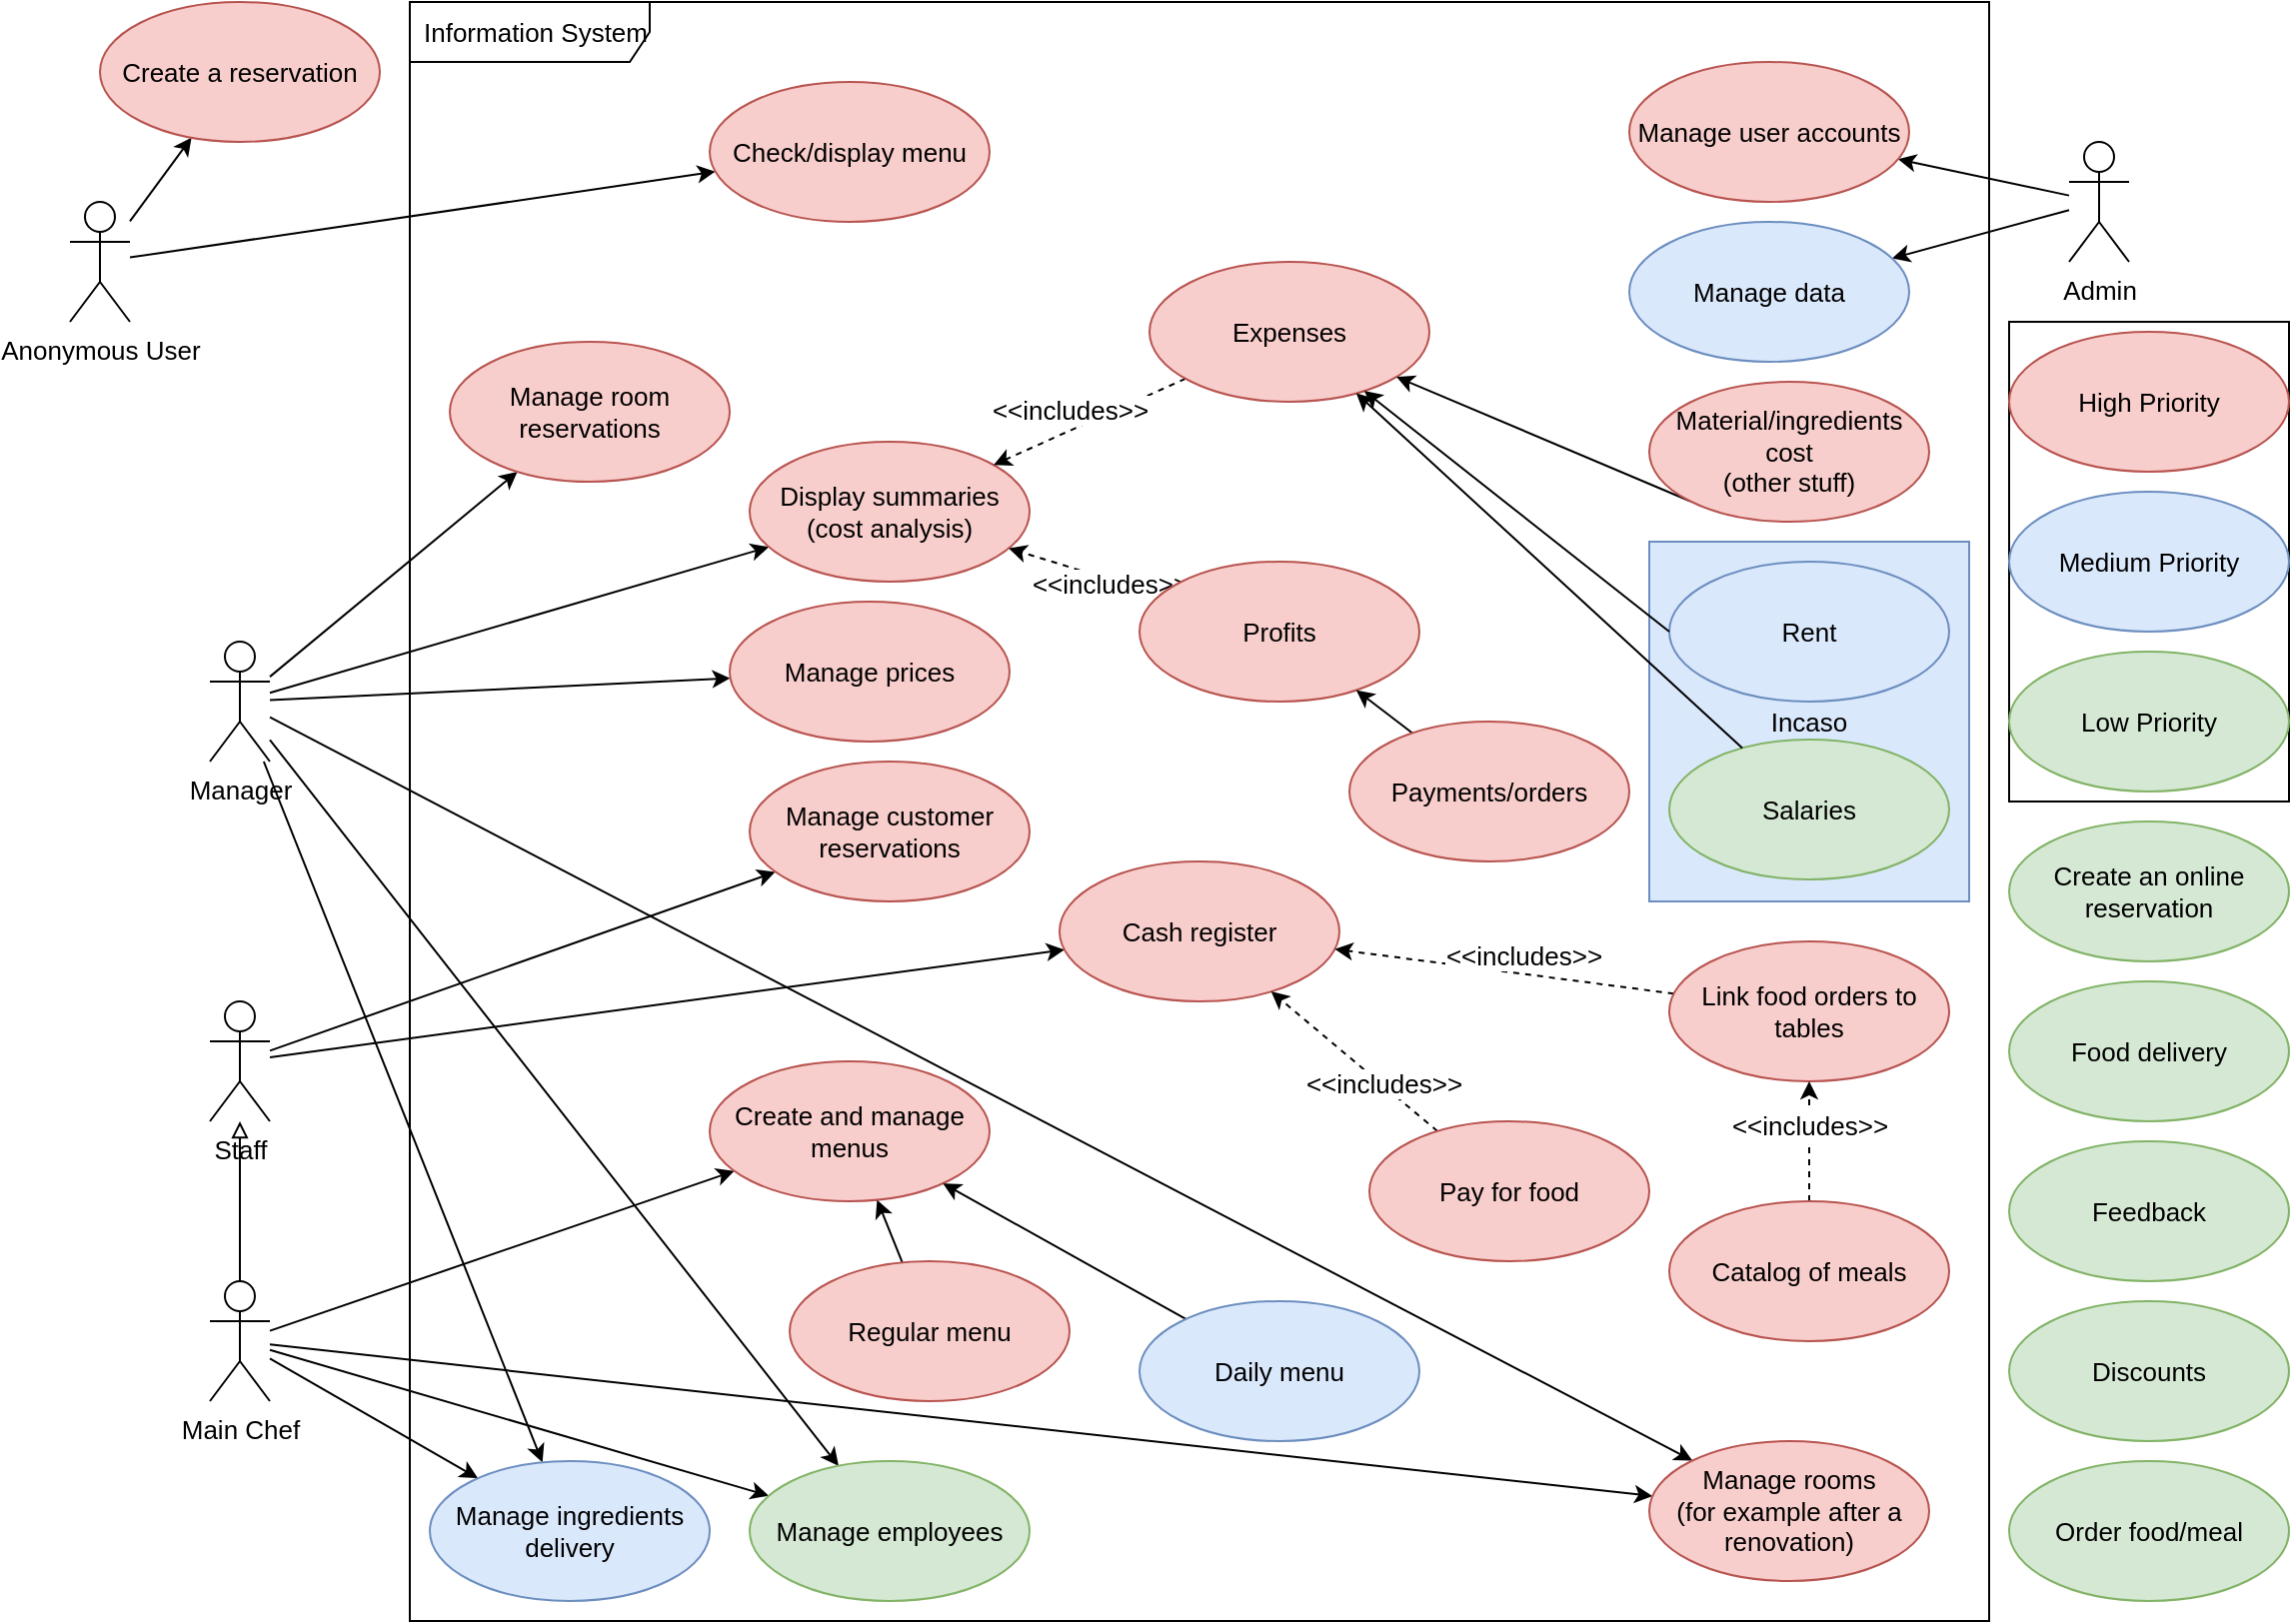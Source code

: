 <mxfile>
    <diagram id="s8cOV68yzhyGgBTm5p4c" name="use-case">
        <mxGraphModel dx="1216" dy="791" grid="1" gridSize="10" guides="1" tooltips="1" connect="1" arrows="1" fold="1" page="1" pageScale="1" pageWidth="1169" pageHeight="827" math="0" shadow="0">
            <root>
                <mxCell id="0"/>
                <mxCell id="1" parent="0"/>
                <mxCell id="74" value="" style="group" vertex="1" connectable="0" parent="1">
                    <mxGeometry x="840" y="280" width="160" height="180" as="geometry"/>
                </mxCell>
                <mxCell id="q8JWkNSQePeUrDVbs6Nh-89" value="Incaso" style="rounded=0;whiteSpace=wrap;html=1;fillColor=#dae8fc;strokeColor=#6c8ebf;fontSize=13;" parent="74" vertex="1">
                    <mxGeometry width="160" height="180" as="geometry"/>
                </mxCell>
                <mxCell id="q8JWkNSQePeUrDVbs6Nh-69" value="Salaries" style="ellipse;whiteSpace=wrap;html=1;fillColor=#d5e8d4;strokeColor=#82b366;fontSize=13;" parent="74" vertex="1">
                    <mxGeometry x="10" y="99" width="140" height="70" as="geometry"/>
                </mxCell>
                <mxCell id="q8JWkNSQePeUrDVbs6Nh-70" value="Rent" style="ellipse;whiteSpace=wrap;html=1;fillColor=#dae8fc;strokeColor=#6c8ebf;fontSize=13;" parent="74" vertex="1">
                    <mxGeometry x="10" y="10" width="140" height="70" as="geometry"/>
                </mxCell>
                <mxCell id="71" value="Information System" style="shape=umlFrame;whiteSpace=wrap;html=1;width=120;height=30;boundedLbl=1;verticalAlign=middle;align=left;spacingLeft=5;fontSize=13;" parent="1" vertex="1">
                    <mxGeometry x="220" y="10" width="790" height="810" as="geometry"/>
                </mxCell>
                <mxCell id="3G_t_L3Koi_8T7e4gA65-70" value="" style="rounded=0;whiteSpace=wrap;html=1;fontSize=13;" parent="1" vertex="1">
                    <mxGeometry x="1020" y="170" width="140" height="240" as="geometry"/>
                </mxCell>
                <mxCell id="15" style="edgeStyle=none;html=1;endArrow=classic;endFill=1;fontSize=13;" parent="1" source="2" target="13" edge="1">
                    <mxGeometry relative="1" as="geometry"/>
                </mxCell>
                <mxCell id="16" style="edgeStyle=none;html=1;endArrow=classic;endFill=1;fontSize=13;" parent="1" source="2" target="14" edge="1">
                    <mxGeometry relative="1" as="geometry"/>
                </mxCell>
                <mxCell id="2" value="Anonymous User" style="shape=umlActor;verticalLabelPosition=bottom;verticalAlign=top;html=1;fontSize=13;" parent="1" vertex="1">
                    <mxGeometry x="50" y="110" width="30" height="60" as="geometry"/>
                </mxCell>
                <mxCell id="25" style="edgeStyle=none;html=1;endArrow=classic;endFill=1;fontSize=13;" parent="1" source="5" target="24" edge="1">
                    <mxGeometry relative="1" as="geometry"/>
                </mxCell>
                <mxCell id="67" style="edgeStyle=none;html=1;fontSize=13;" parent="1" source="5" target="66" edge="1">
                    <mxGeometry relative="1" as="geometry"/>
                </mxCell>
                <mxCell id="68" style="edgeStyle=none;html=1;fontSize=13;" parent="1" source="5" target="49" edge="1">
                    <mxGeometry relative="1" as="geometry"/>
                </mxCell>
                <mxCell id="69" style="edgeStyle=none;html=1;fontSize=13;" parent="1" source="5" target="55" edge="1">
                    <mxGeometry relative="1" as="geometry"/>
                </mxCell>
                <mxCell id="q8JWkNSQePeUrDVbs6Nh-87" style="edgeStyle=none;html=1;fontSize=13;" parent="1" source="5" target="19" edge="1">
                    <mxGeometry relative="1" as="geometry"/>
                </mxCell>
                <mxCell id="73" style="edgeStyle=none;html=1;" edge="1" parent="1" source="5" target="47">
                    <mxGeometry relative="1" as="geometry"/>
                </mxCell>
                <mxCell id="5" value="Manager" style="shape=umlActor;verticalLabelPosition=bottom;verticalAlign=top;html=1;fontSize=13;" parent="1" vertex="1">
                    <mxGeometry x="120" y="330" width="30" height="60" as="geometry"/>
                </mxCell>
                <mxCell id="38" style="edgeStyle=none;html=1;endArrow=classic;endFill=1;fontSize=13;" parent="1" source="6" target="36" edge="1">
                    <mxGeometry relative="1" as="geometry"/>
                </mxCell>
                <mxCell id="39" style="edgeStyle=none;html=1;endArrow=classic;endFill=1;fontSize=13;" parent="1" source="6" target="37" edge="1">
                    <mxGeometry relative="1" as="geometry"/>
                </mxCell>
                <mxCell id="6" value="Admin" style="shape=umlActor;verticalLabelPosition=bottom;verticalAlign=top;html=1;fontSize=13;" parent="1" vertex="1">
                    <mxGeometry x="1050" y="80" width="30" height="60" as="geometry"/>
                </mxCell>
                <mxCell id="41" style="edgeStyle=none;html=1;endArrow=classic;endFill=1;fontSize=13;" parent="1" source="7" target="42" edge="1">
                    <mxGeometry relative="1" as="geometry">
                        <mxPoint x="220" y="539.727" as="targetPoint"/>
                    </mxGeometry>
                </mxCell>
                <mxCell id="44" style="edgeStyle=none;html=1;endArrow=classic;endFill=1;fontSize=13;" parent="1" source="7" target="43" edge="1">
                    <mxGeometry relative="1" as="geometry"/>
                </mxCell>
                <mxCell id="7" value="Staff" style="shape=umlActor;verticalLabelPosition=bottom;verticalAlign=top;html=1;fontSize=13;" parent="1" vertex="1">
                    <mxGeometry x="120" y="510" width="30" height="60" as="geometry"/>
                </mxCell>
                <mxCell id="10" style="edgeStyle=none;html=1;exitX=0.5;exitY=0;exitDx=0;exitDy=0;exitPerimeter=0;endArrow=block;endFill=0;fontSize=13;" parent="1" source="8" target="7" edge="1">
                    <mxGeometry relative="1" as="geometry">
                        <mxPoint x="135.098" y="630" as="targetPoint"/>
                    </mxGeometry>
                </mxCell>
                <mxCell id="46" style="edgeStyle=none;html=1;endArrow=classic;endFill=1;fontSize=13;" parent="1" source="8" target="45" edge="1">
                    <mxGeometry relative="1" as="geometry">
                        <mxPoint x="140" y="670" as="sourcePoint"/>
                    </mxGeometry>
                </mxCell>
                <mxCell id="48" style="edgeStyle=none;html=1;endArrow=classic;endFill=1;fontSize=13;" parent="1" source="8" target="47" edge="1">
                    <mxGeometry relative="1" as="geometry"/>
                </mxCell>
                <mxCell id="50" style="edgeStyle=none;html=1;endArrow=classic;endFill=1;fontSize=13;" parent="1" source="8" target="49" edge="1">
                    <mxGeometry relative="1" as="geometry"/>
                </mxCell>
                <mxCell id="65" style="edgeStyle=none;html=1;fontSize=13;" parent="1" source="8" target="55" edge="1">
                    <mxGeometry relative="1" as="geometry"/>
                </mxCell>
                <mxCell id="8" value="Main Chef" style="shape=umlActor;verticalLabelPosition=bottom;verticalAlign=top;html=1;fontSize=13;" parent="1" vertex="1">
                    <mxGeometry x="120" y="650" width="30" height="60" as="geometry"/>
                </mxCell>
                <mxCell id="13" value="Create a reservation" style="ellipse;whiteSpace=wrap;html=1;fillColor=#f8cecc;strokeColor=#b85450;fontSize=13;" parent="1" vertex="1">
                    <mxGeometry x="65" y="10" width="140" height="70" as="geometry"/>
                </mxCell>
                <mxCell id="14" value="Check/display menu" style="ellipse;whiteSpace=wrap;html=1;fillColor=#f8cecc;strokeColor=#b85450;fontSize=13;" parent="1" vertex="1">
                    <mxGeometry x="370" y="50" width="140" height="70" as="geometry"/>
                </mxCell>
                <mxCell id="19" value="Manage room reservations" style="ellipse;whiteSpace=wrap;html=1;fillColor=#f8cecc;strokeColor=#b85450;fontSize=13;" parent="1" vertex="1">
                    <mxGeometry x="240" y="180" width="140" height="70" as="geometry"/>
                </mxCell>
                <mxCell id="24" value="Display summaries&lt;br style=&quot;font-size: 13px;&quot;&gt;(cost analysis)" style="ellipse;whiteSpace=wrap;html=1;fillColor=#f8cecc;strokeColor=#b85450;fontSize=13;" parent="1" vertex="1">
                    <mxGeometry x="390" y="230" width="140" height="70" as="geometry"/>
                </mxCell>
                <mxCell id="30" style="edgeStyle=none;html=1;dashed=1;endArrow=classic;endFill=1;fontSize=13;" parent="1" source="29" target="24" edge="1">
                    <mxGeometry relative="1" as="geometry"/>
                </mxCell>
                <mxCell id="31" value="&amp;lt;&amp;lt;includes&amp;gt;&amp;gt;" style="edgeLabel;html=1;align=center;verticalAlign=middle;resizable=0;points=[];fontSize=13;" parent="30" vertex="1" connectable="0">
                    <mxGeometry x="-0.233" y="-1" relative="1" as="geometry">
                        <mxPoint x="-21" as="offset"/>
                    </mxGeometry>
                </mxCell>
                <mxCell id="29" value="Expenses" style="ellipse;whiteSpace=wrap;html=1;fillColor=#f8cecc;strokeColor=#b85450;fontSize=13;" parent="1" vertex="1">
                    <mxGeometry x="590" y="140" width="140" height="70" as="geometry"/>
                </mxCell>
                <mxCell id="33" style="edgeStyle=none;html=1;dashed=1;endArrow=classic;endFill=1;fontSize=13;" parent="1" source="32" target="24" edge="1">
                    <mxGeometry relative="1" as="geometry"/>
                </mxCell>
                <mxCell id="34" value="&amp;lt;&amp;lt;includes&amp;gt;&amp;gt;" style="edgeLabel;html=1;align=center;verticalAlign=middle;resizable=0;points=[];fontSize=13;" parent="33" vertex="1" connectable="0">
                    <mxGeometry x="-0.341" y="2" relative="1" as="geometry">
                        <mxPoint as="offset"/>
                    </mxGeometry>
                </mxCell>
                <mxCell id="32" value="Profits" style="ellipse;whiteSpace=wrap;html=1;fillColor=#f8cecc;strokeColor=#b85450;fontSize=13;" parent="1" vertex="1">
                    <mxGeometry x="585" y="290" width="140" height="70" as="geometry"/>
                </mxCell>
                <mxCell id="36" value="Manage user accounts" style="ellipse;whiteSpace=wrap;html=1;fillColor=#f8cecc;strokeColor=#b85450;fontSize=13;" parent="1" vertex="1">
                    <mxGeometry x="830" y="40" width="140" height="70" as="geometry"/>
                </mxCell>
                <mxCell id="37" value="Manage data" style="ellipse;whiteSpace=wrap;html=1;fillColor=#dae8fc;strokeColor=#6c8ebf;fontSize=13;" parent="1" vertex="1">
                    <mxGeometry x="830" y="120" width="140" height="70" as="geometry"/>
                </mxCell>
                <mxCell id="42" value="Manage customer reservations" style="ellipse;whiteSpace=wrap;html=1;fillColor=#f8cecc;strokeColor=#b85450;fontSize=13;" parent="1" vertex="1">
                    <mxGeometry x="390" y="390" width="140" height="70" as="geometry"/>
                </mxCell>
                <mxCell id="43" value="Cash register" style="ellipse;whiteSpace=wrap;html=1;fillColor=#f8cecc;strokeColor=#b85450;fontSize=13;" parent="1" vertex="1">
                    <mxGeometry x="545" y="440" width="140" height="70" as="geometry"/>
                </mxCell>
                <mxCell id="45" value="Create and manage menus" style="ellipse;whiteSpace=wrap;html=1;fillColor=#f8cecc;strokeColor=#b85450;fontSize=13;" parent="1" vertex="1">
                    <mxGeometry x="370" y="540" width="140" height="70" as="geometry"/>
                </mxCell>
                <mxCell id="47" value="Manage employees" style="ellipse;whiteSpace=wrap;html=1;fillColor=#d5e8d4;strokeColor=#82b366;fontSize=13;" parent="1" vertex="1">
                    <mxGeometry x="390" y="740" width="140" height="70" as="geometry"/>
                </mxCell>
                <mxCell id="49" value="Manage ingredients delivery" style="ellipse;whiteSpace=wrap;html=1;fillColor=#dae8fc;strokeColor=#6c8ebf;fontSize=13;" parent="1" vertex="1">
                    <mxGeometry x="230" y="740" width="140" height="70" as="geometry"/>
                </mxCell>
                <mxCell id="51" value="Food delivery" style="ellipse;whiteSpace=wrap;html=1;fillColor=#d5e8d4;strokeColor=#82b366;fontSize=13;" parent="1" vertex="1">
                    <mxGeometry x="1020" y="500" width="140" height="70" as="geometry"/>
                </mxCell>
                <mxCell id="52" value="Feedback" style="ellipse;whiteSpace=wrap;html=1;fillColor=#d5e8d4;strokeColor=#82b366;fontSize=13;" parent="1" vertex="1">
                    <mxGeometry x="1020" y="580" width="140" height="70" as="geometry"/>
                </mxCell>
                <mxCell id="53" value="Discounts" style="ellipse;whiteSpace=wrap;html=1;fillColor=#d5e8d4;strokeColor=#82b366;fontSize=13;" parent="1" vertex="1">
                    <mxGeometry x="1020" y="660" width="140" height="70" as="geometry"/>
                </mxCell>
                <mxCell id="54" value="Order food/meal" style="ellipse;whiteSpace=wrap;html=1;fillColor=#d5e8d4;strokeColor=#82b366;fontSize=13;" parent="1" vertex="1">
                    <mxGeometry x="1020" y="740" width="140" height="70" as="geometry"/>
                </mxCell>
                <mxCell id="55" value="Manage rooms&lt;br style=&quot;font-size: 13px;&quot;&gt;(for example after a renovation)" style="ellipse;whiteSpace=wrap;html=1;fillColor=#f8cecc;strokeColor=#b85450;fontSize=13;" parent="1" vertex="1">
                    <mxGeometry x="840" y="730" width="140" height="70" as="geometry"/>
                </mxCell>
                <mxCell id="58" style="edgeStyle=none;html=1;endArrow=classic;endFill=1;dashed=1;fontSize=13;" parent="1" source="56" target="43" edge="1">
                    <mxGeometry relative="1" as="geometry"/>
                </mxCell>
                <mxCell id="60" value="&amp;lt;&amp;lt;includes&amp;gt;&amp;gt;" style="edgeLabel;html=1;align=center;verticalAlign=middle;resizable=0;points=[];fontSize=13;" parent="58" vertex="1" connectable="0">
                    <mxGeometry x="-0.136" y="2" relative="1" as="geometry">
                        <mxPoint x="-2" y="-12" as="offset"/>
                    </mxGeometry>
                </mxCell>
                <mxCell id="56" value="Link food orders to tables" style="ellipse;whiteSpace=wrap;html=1;fillColor=#f8cecc;strokeColor=#b85450;fontSize=13;" parent="1" vertex="1">
                    <mxGeometry x="850" y="480" width="140" height="70" as="geometry"/>
                </mxCell>
                <mxCell id="59" style="edgeStyle=none;html=1;endArrow=classic;endFill=1;dashed=1;fontSize=13;" parent="1" source="57" target="43" edge="1">
                    <mxGeometry relative="1" as="geometry"/>
                </mxCell>
                <mxCell id="61" value="&amp;lt;&amp;lt;includes&amp;gt;&amp;gt;" style="edgeLabel;html=1;align=center;verticalAlign=middle;resizable=0;points=[];fontSize=13;" parent="59" vertex="1" connectable="0">
                    <mxGeometry x="-0.333" relative="1" as="geometry">
                        <mxPoint y="-1" as="offset"/>
                    </mxGeometry>
                </mxCell>
                <mxCell id="57" value="Pay for food" style="ellipse;whiteSpace=wrap;html=1;fillColor=#f8cecc;strokeColor=#b85450;fontSize=13;" parent="1" vertex="1">
                    <mxGeometry x="700" y="570" width="140" height="70" as="geometry"/>
                </mxCell>
                <mxCell id="63" style="edgeStyle=none;html=1;dashed=1;endArrow=classic;endFill=1;fontSize=13;" parent="1" source="62" target="56" edge="1">
                    <mxGeometry relative="1" as="geometry"/>
                </mxCell>
                <mxCell id="64" value="&amp;lt;&amp;lt;includes&amp;gt;&amp;gt;" style="edgeLabel;html=1;align=center;verticalAlign=middle;resizable=0;points=[];fontSize=13;" parent="63" vertex="1" connectable="0">
                    <mxGeometry x="0.267" relative="1" as="geometry">
                        <mxPoint as="offset"/>
                    </mxGeometry>
                </mxCell>
                <mxCell id="62" value="Catalog of meals" style="ellipse;whiteSpace=wrap;html=1;fillColor=#f8cecc;strokeColor=#b85450;fontSize=13;" parent="1" vertex="1">
                    <mxGeometry x="850" y="610" width="140" height="70" as="geometry"/>
                </mxCell>
                <mxCell id="66" value="Manage prices" style="ellipse;whiteSpace=wrap;html=1;fillColor=#f8cecc;strokeColor=#b85450;fontSize=13;" parent="1" vertex="1">
                    <mxGeometry x="380" y="310" width="140" height="70" as="geometry"/>
                </mxCell>
                <mxCell id="q8JWkNSQePeUrDVbs6Nh-73" style="edgeStyle=none;html=1;fontSize=13;" parent="1" source="q8JWkNSQePeUrDVbs6Nh-69" target="29" edge="1">
                    <mxGeometry relative="1" as="geometry"/>
                </mxCell>
                <mxCell id="q8JWkNSQePeUrDVbs6Nh-74" style="edgeStyle=none;html=1;exitX=0;exitY=0.5;exitDx=0;exitDy=0;fontSize=13;" parent="1" source="q8JWkNSQePeUrDVbs6Nh-70" target="29" edge="1">
                    <mxGeometry relative="1" as="geometry"/>
                </mxCell>
                <mxCell id="q8JWkNSQePeUrDVbs6Nh-76" style="edgeStyle=none;html=1;exitX=0;exitY=1;exitDx=0;exitDy=0;fontSize=13;" parent="1" source="q8JWkNSQePeUrDVbs6Nh-75" target="29" edge="1">
                    <mxGeometry relative="1" as="geometry"/>
                </mxCell>
                <mxCell id="q8JWkNSQePeUrDVbs6Nh-75" value="Material/ingredients cost&lt;br style=&quot;font-size: 13px;&quot;&gt;(other stuff)" style="ellipse;whiteSpace=wrap;html=1;fillColor=#f8cecc;strokeColor=#b85450;fontSize=13;" parent="1" vertex="1">
                    <mxGeometry x="840" y="200" width="140" height="70" as="geometry"/>
                </mxCell>
                <mxCell id="q8JWkNSQePeUrDVbs6Nh-78" style="edgeStyle=none;html=1;fontSize=13;" parent="1" source="q8JWkNSQePeUrDVbs6Nh-77" target="32" edge="1">
                    <mxGeometry relative="1" as="geometry"/>
                </mxCell>
                <mxCell id="q8JWkNSQePeUrDVbs6Nh-77" value="Payments/orders" style="ellipse;whiteSpace=wrap;html=1;fillColor=#f8cecc;strokeColor=#b85450;fontSize=13;" parent="1" vertex="1">
                    <mxGeometry x="690" y="370" width="140" height="70" as="geometry"/>
                </mxCell>
                <mxCell id="q8JWkNSQePeUrDVbs6Nh-82" style="edgeStyle=none;html=1;fontSize=13;" parent="1" source="q8JWkNSQePeUrDVbs6Nh-79" target="45" edge="1">
                    <mxGeometry relative="1" as="geometry"/>
                </mxCell>
                <mxCell id="q8JWkNSQePeUrDVbs6Nh-79" value="Daily menu" style="ellipse;whiteSpace=wrap;html=1;fillColor=#dae8fc;strokeColor=#6c8ebf;fontSize=13;" parent="1" vertex="1">
                    <mxGeometry x="585" y="660" width="140" height="70" as="geometry"/>
                </mxCell>
                <mxCell id="q8JWkNSQePeUrDVbs6Nh-81" style="edgeStyle=none;html=1;fontSize=13;" parent="1" source="q8JWkNSQePeUrDVbs6Nh-80" target="45" edge="1">
                    <mxGeometry relative="1" as="geometry"/>
                </mxCell>
                <mxCell id="q8JWkNSQePeUrDVbs6Nh-80" value="Regular menu" style="ellipse;whiteSpace=wrap;html=1;fillColor=#f8cecc;strokeColor=#b85450;fontSize=13;" parent="1" vertex="1">
                    <mxGeometry x="410" y="640" width="140" height="70" as="geometry"/>
                </mxCell>
                <mxCell id="q8JWkNSQePeUrDVbs6Nh-83" value="High Priority" style="ellipse;whiteSpace=wrap;html=1;fillColor=#f8cecc;strokeColor=#b85450;fontSize=13;" parent="1" vertex="1">
                    <mxGeometry x="1020" y="175" width="140" height="70" as="geometry"/>
                </mxCell>
                <mxCell id="q8JWkNSQePeUrDVbs6Nh-84" value="Medium Priority" style="ellipse;whiteSpace=wrap;html=1;fillColor=#dae8fc;strokeColor=#6c8ebf;fontSize=13;" parent="1" vertex="1">
                    <mxGeometry x="1020" y="255" width="140" height="70" as="geometry"/>
                </mxCell>
                <mxCell id="q8JWkNSQePeUrDVbs6Nh-85" value="Low Priority" style="ellipse;whiteSpace=wrap;html=1;fillColor=#d5e8d4;strokeColor=#82b366;fontSize=13;" parent="1" vertex="1">
                    <mxGeometry x="1020" y="335" width="140" height="70" as="geometry"/>
                </mxCell>
                <mxCell id="3G_t_L3Koi_8T7e4gA65-69" value="Create an online reservation" style="ellipse;whiteSpace=wrap;html=1;fillColor=#d5e8d4;strokeColor=#82b366;fontSize=13;" parent="1" vertex="1">
                    <mxGeometry x="1020" y="420" width="140" height="70" as="geometry"/>
                </mxCell>
            </root>
        </mxGraphModel>
    </diagram>
    <diagram id="QkTbGiLfwrp6K-Rip7oQ" name="flow-chart">
        <mxGraphModel dx="1386" dy="813" grid="1" gridSize="10" guides="1" tooltips="1" connect="1" arrows="1" fold="1" page="1" pageScale="1" pageWidth="1169" pageHeight="827" math="0" shadow="0">
            <root>
                <mxCell id="0"/>
                <mxCell id="1" parent="0"/>
                <mxCell id="Bscbn5MCvH4QS8uCuKDe-3" value="" style="group" parent="1" vertex="1" connectable="0">
                    <mxGeometry width="550" height="410" as="geometry"/>
                </mxCell>
                <mxCell id="Bscbn5MCvH4QS8uCuKDe-1" value="" style="rounded=0;whiteSpace=wrap;html=1;" parent="Bscbn5MCvH4QS8uCuKDe-3" vertex="1">
                    <mxGeometry width="550" height="410" as="geometry"/>
                </mxCell>
                <mxCell id="mgAH89u9MqS-woQQgvJL-1" value="Manager" style="shape=umlLifeline;perimeter=lifelinePerimeter;whiteSpace=wrap;html=1;container=1;collapsible=0;recursiveResize=0;outlineConnect=0;" parent="Bscbn5MCvH4QS8uCuKDe-3" vertex="1">
                    <mxGeometry x="30" y="40" width="80" height="350" as="geometry"/>
                </mxCell>
                <mxCell id="0v2GwdZNp2Tamx48s-Cb-1" value="Cost analysis" style="text;html=1;align=center;verticalAlign=middle;resizable=0;points=[];autosize=1;strokeColor=none;fillColor=none;" parent="Bscbn5MCvH4QS8uCuKDe-3" vertex="1">
                    <mxGeometry x="5" width="90" height="30" as="geometry"/>
                </mxCell>
                <mxCell id="XH26MmPQPTz7YUtCsHX1-1" value="IS" style="shape=umlLifeline;perimeter=lifelinePerimeter;whiteSpace=wrap;html=1;container=1;collapsible=0;recursiveResize=0;outlineConnect=0;" parent="Bscbn5MCvH4QS8uCuKDe-3" vertex="1">
                    <mxGeometry x="150" y="40" width="50" height="350" as="geometry"/>
                </mxCell>
                <mxCell id="XH26MmPQPTz7YUtCsHX1-2" value="Other objects" style="shape=umlLifeline;perimeter=lifelinePerimeter;whiteSpace=wrap;html=1;container=1;collapsible=0;recursiveResize=0;outlineConnect=0;" parent="Bscbn5MCvH4QS8uCuKDe-3" vertex="1">
                    <mxGeometry x="295" y="40" width="100" height="350" as="geometry"/>
                </mxCell>
                <mxCell id="XH26MmPQPTz7YUtCsHX1-3" value="Orders/Payments" style="shape=umlLifeline;perimeter=lifelinePerimeter;whiteSpace=wrap;html=1;container=1;collapsible=0;recursiveResize=0;outlineConnect=0;" parent="Bscbn5MCvH4QS8uCuKDe-3" vertex="1">
                    <mxGeometry x="410" y="40" width="130" height="350" as="geometry"/>
                </mxCell>
                <mxCell id="XH26MmPQPTz7YUtCsHX1-4" value="DB" style="shape=umlLifeline;perimeter=lifelinePerimeter;whiteSpace=wrap;html=1;container=1;collapsible=0;recursiveResize=0;outlineConnect=0;" parent="Bscbn5MCvH4QS8uCuKDe-3" vertex="1">
                    <mxGeometry x="220" y="40" width="55" height="350" as="geometry"/>
                </mxCell>
                <mxCell id="XH26MmPQPTz7YUtCsHX1-5" value="" style="endArrow=classic;startArrow=none;endFill=1;startFill=0;endSize=8;html=1;verticalAlign=bottom;labelBackgroundColor=none;" parent="Bscbn5MCvH4QS8uCuKDe-3" source="XH26MmPQPTz7YUtCsHX1-2" target="XH26MmPQPTz7YUtCsHX1-4" edge="1">
                    <mxGeometry width="160" relative="1" as="geometry">
                        <mxPoint x="380" y="220" as="sourcePoint"/>
                        <mxPoint x="540" y="220" as="targetPoint"/>
                        <Array as="points">
                            <mxPoint x="290" y="110"/>
                        </Array>
                    </mxGeometry>
                </mxCell>
                <mxCell id="XH26MmPQPTz7YUtCsHX1-6" value="Rent payment" style="edgeLabel;html=1;align=center;verticalAlign=middle;resizable=0;points=[];" parent="XH26MmPQPTz7YUtCsHX1-5" vertex="1" connectable="0">
                    <mxGeometry x="-0.209" y="1" relative="1" as="geometry">
                        <mxPoint x="-11" y="-11" as="offset"/>
                    </mxGeometry>
                </mxCell>
                <mxCell id="klF6S8QkyYImIq6dC7lU-1" value="" style="endArrow=classic;startArrow=none;endFill=1;startFill=0;endSize=8;html=1;verticalAlign=bottom;labelBackgroundColor=none;" parent="Bscbn5MCvH4QS8uCuKDe-3" source="XH26MmPQPTz7YUtCsHX1-2" target="XH26MmPQPTz7YUtCsHX1-4" edge="1">
                    <mxGeometry width="160" relative="1" as="geometry">
                        <mxPoint x="299.999" y="150" as="sourcePoint"/>
                        <mxPoint x="602.07" y="150" as="targetPoint"/>
                        <Array as="points">
                            <mxPoint x="290" y="140"/>
                        </Array>
                    </mxGeometry>
                </mxCell>
                <mxCell id="klF6S8QkyYImIq6dC7lU-2" value="Ingredient&lt;br&gt;delivery" style="edgeLabel;html=1;align=center;verticalAlign=middle;resizable=0;points=[];" parent="klF6S8QkyYImIq6dC7lU-1" vertex="1" connectable="0">
                    <mxGeometry x="-0.209" y="1" relative="1" as="geometry">
                        <mxPoint x="-11" y="-11" as="offset"/>
                    </mxGeometry>
                </mxCell>
                <mxCell id="WNkxFDVLQrwJZJ4KvEBY-1" value="" style="endArrow=classic;startArrow=none;endFill=1;startFill=0;endSize=8;html=1;verticalAlign=bottom;labelBackgroundColor=none;" parent="Bscbn5MCvH4QS8uCuKDe-3" source="XH26MmPQPTz7YUtCsHX1-3" target="XH26MmPQPTz7YUtCsHX1-4" edge="1">
                    <mxGeometry width="160" relative="1" as="geometry">
                        <mxPoint x="309.929" y="160" as="sourcePoint"/>
                        <mxPoint x="612" y="160" as="targetPoint"/>
                        <Array as="points">
                            <mxPoint x="370" y="180"/>
                        </Array>
                    </mxGeometry>
                </mxCell>
                <mxCell id="WNkxFDVLQrwJZJ4KvEBY-2" value="Order 1" style="edgeLabel;html=1;align=center;verticalAlign=middle;resizable=0;points=[];" parent="WNkxFDVLQrwJZJ4KvEBY-1" vertex="1" connectable="0">
                    <mxGeometry x="-0.209" y="1" relative="1" as="geometry">
                        <mxPoint x="-26" y="-11" as="offset"/>
                    </mxGeometry>
                </mxCell>
                <mxCell id="WNkxFDVLQrwJZJ4KvEBY-4" value="" style="endArrow=classic;startArrow=none;endFill=1;startFill=0;endSize=8;html=1;verticalAlign=bottom;labelBackgroundColor=none;" parent="Bscbn5MCvH4QS8uCuKDe-3" source="XH26MmPQPTz7YUtCsHX1-3" target="XH26MmPQPTz7YUtCsHX1-4" edge="1">
                    <mxGeometry width="160" relative="1" as="geometry">
                        <mxPoint x="474.929" y="200" as="sourcePoint"/>
                        <mxPoint x="610" y="200" as="targetPoint"/>
                        <Array as="points">
                            <mxPoint x="370" y="220"/>
                        </Array>
                    </mxGeometry>
                </mxCell>
                <mxCell id="WNkxFDVLQrwJZJ4KvEBY-5" value="Order 2" style="edgeLabel;html=1;align=center;verticalAlign=middle;resizable=0;points=[];" parent="WNkxFDVLQrwJZJ4KvEBY-4" vertex="1" connectable="0">
                    <mxGeometry x="-0.209" y="1" relative="1" as="geometry">
                        <mxPoint x="-26" y="-11" as="offset"/>
                    </mxGeometry>
                </mxCell>
                <mxCell id="WNkxFDVLQrwJZJ4KvEBY-6" value="" style="endArrow=classic;startArrow=none;endFill=1;startFill=0;endSize=8;html=1;verticalAlign=bottom;labelBackgroundColor=none;" parent="Bscbn5MCvH4QS8uCuKDe-3" source="mgAH89u9MqS-woQQgvJL-1" target="XH26MmPQPTz7YUtCsHX1-1" edge="1">
                    <mxGeometry width="160" relative="1" as="geometry">
                        <mxPoint x="79.999" y="220" as="sourcePoint"/>
                        <mxPoint x="217.07" y="220" as="targetPoint"/>
                        <Array as="points">
                            <mxPoint x="140" y="240"/>
                        </Array>
                    </mxGeometry>
                </mxCell>
                <mxCell id="WNkxFDVLQrwJZJ4KvEBY-7" value="Get cost&lt;br&gt;overview" style="edgeLabel;html=1;align=center;verticalAlign=middle;resizable=0;points=[];" parent="WNkxFDVLQrwJZJ4KvEBY-6" vertex="1" connectable="0">
                    <mxGeometry x="-0.209" y="1" relative="1" as="geometry">
                        <mxPoint x="8" y="-9" as="offset"/>
                    </mxGeometry>
                </mxCell>
                <mxCell id="WNkxFDVLQrwJZJ4KvEBY-10" value="" style="endArrow=classic;startArrow=none;endFill=1;startFill=0;endSize=8;html=1;verticalAlign=bottom;labelBackgroundColor=none;" parent="Bscbn5MCvH4QS8uCuKDe-3" source="XH26MmPQPTz7YUtCsHX1-1" target="XH26MmPQPTz7YUtCsHX1-4" edge="1">
                    <mxGeometry width="160" relative="1" as="geometry">
                        <mxPoint x="80.222" y="250" as="sourcePoint"/>
                        <mxPoint x="184.5" y="250" as="targetPoint"/>
                        <Array as="points">
                            <mxPoint x="180" y="260"/>
                        </Array>
                    </mxGeometry>
                </mxCell>
                <mxCell id="WNkxFDVLQrwJZJ4KvEBY-11" value="Expenses&lt;br&gt;query" style="edgeLabel;html=1;align=center;verticalAlign=middle;resizable=0;points=[];" parent="WNkxFDVLQrwJZJ4KvEBY-10" vertex="1" connectable="0">
                    <mxGeometry x="-0.209" y="1" relative="1" as="geometry">
                        <mxPoint x="6" y="-19" as="offset"/>
                    </mxGeometry>
                </mxCell>
                <mxCell id="WNkxFDVLQrwJZJ4KvEBY-12" value="" style="endArrow=classic;startArrow=none;endFill=1;startFill=0;endSize=8;html=1;verticalAlign=bottom;labelBackgroundColor=none;dashed=1;" parent="Bscbn5MCvH4QS8uCuKDe-3" source="XH26MmPQPTz7YUtCsHX1-4" target="XH26MmPQPTz7YUtCsHX1-1" edge="1">
                    <mxGeometry width="160" relative="1" as="geometry">
                        <mxPoint x="185.222" y="270" as="sourcePoint"/>
                        <mxPoint x="257.0" y="270" as="targetPoint"/>
                        <Array as="points">
                            <mxPoint x="210" y="280"/>
                        </Array>
                    </mxGeometry>
                </mxCell>
                <mxCell id="WNkxFDVLQrwJZJ4KvEBY-16" value="" style="endArrow=classic;startArrow=none;endFill=1;startFill=0;endSize=8;html=1;verticalAlign=bottom;labelBackgroundColor=none;dashed=1;" parent="Bscbn5MCvH4QS8uCuKDe-3" source="XH26MmPQPTz7YUtCsHX1-4" target="XH26MmPQPTz7YUtCsHX1-1" edge="1">
                    <mxGeometry width="160" relative="1" as="geometry">
                        <mxPoint x="251.78" y="340.0" as="sourcePoint"/>
                        <mxPoint x="180.002" y="340.0" as="targetPoint"/>
                        <Array as="points">
                            <mxPoint x="210" y="350"/>
                        </Array>
                    </mxGeometry>
                </mxCell>
                <mxCell id="WNkxFDVLQrwJZJ4KvEBY-14" value="" style="endArrow=classic;startArrow=none;endFill=1;startFill=0;endSize=8;html=1;verticalAlign=bottom;labelBackgroundColor=none;" parent="Bscbn5MCvH4QS8uCuKDe-3" source="XH26MmPQPTz7YUtCsHX1-1" target="XH26MmPQPTz7YUtCsHX1-4" edge="1">
                    <mxGeometry width="160" relative="1" as="geometry">
                        <mxPoint x="180.002" y="320" as="sourcePoint"/>
                        <mxPoint x="250" y="320" as="targetPoint"/>
                        <Array as="points">
                            <mxPoint x="184.78" y="320"/>
                        </Array>
                    </mxGeometry>
                </mxCell>
                <mxCell id="WNkxFDVLQrwJZJ4KvEBY-15" value="Profit&lt;br&gt;query" style="edgeLabel;html=1;align=center;verticalAlign=middle;resizable=0;points=[];" parent="WNkxFDVLQrwJZJ4KvEBY-14" vertex="1" connectable="0">
                    <mxGeometry x="-0.209" y="1" relative="1" as="geometry">
                        <mxPoint x="6" y="-19" as="offset"/>
                    </mxGeometry>
                </mxCell>
                <mxCell id="WNkxFDVLQrwJZJ4KvEBY-17" value="" style="endArrow=classic;startArrow=none;endFill=1;startFill=0;endSize=8;html=1;verticalAlign=bottom;labelBackgroundColor=none;dashed=1;" parent="Bscbn5MCvH4QS8uCuKDe-3" source="XH26MmPQPTz7YUtCsHX1-1" target="mgAH89u9MqS-woQQgvJL-1" edge="1">
                    <mxGeometry width="160" relative="1" as="geometry">
                        <mxPoint x="257.0" y="360" as="sourcePoint"/>
                        <mxPoint x="185.222" y="360" as="targetPoint"/>
                        <Array as="points">
                            <mxPoint x="130" y="370"/>
                        </Array>
                    </mxGeometry>
                </mxCell>
                <mxCell id="oy52VgGUutUSrE77wMhd-1" value="" style="group" parent="1" vertex="1" connectable="0">
                    <mxGeometry x="550" width="490" height="410" as="geometry"/>
                </mxCell>
                <mxCell id="Bscbn5MCvH4QS8uCuKDe-2" value="" style="rounded=0;whiteSpace=wrap;html=1;" parent="oy52VgGUutUSrE77wMhd-1" vertex="1">
                    <mxGeometry width="490" height="410" as="geometry"/>
                </mxCell>
                <mxCell id="Bscbn5MCvH4QS8uCuKDe-4" value="Reservation" style="text;html=1;align=center;verticalAlign=middle;resizable=0;points=[];autosize=1;strokeColor=none;fillColor=none;" parent="oy52VgGUutUSrE77wMhd-1" vertex="1">
                    <mxGeometry width="90" height="30" as="geometry"/>
                </mxCell>
                <mxCell id="1yFtVEiryrX0rftPLbtP-7" value="" style="rounded=0;whiteSpace=wrap;html=1;strokeWidth=0.5;fillColor=#f8cecc;strokeColor=#b85450;" parent="oy52VgGUutUSrE77wMhd-1" vertex="1">
                    <mxGeometry x="40" y="177.5" width="420" height="52.5" as="geometry"/>
                </mxCell>
                <mxCell id="1yFtVEiryrX0rftPLbtP-9" value="" style="rounded=0;whiteSpace=wrap;html=1;strokeWidth=0.5;fillColor=#d5e8d4;strokeColor=#82b366;" parent="oy52VgGUutUSrE77wMhd-1" vertex="1">
                    <mxGeometry x="40" y="250" width="420" height="140" as="geometry"/>
                </mxCell>
                <mxCell id="Bscbn5MCvH4QS8uCuKDe-5" value="Customer" style="shape=umlLifeline;perimeter=lifelinePerimeter;whiteSpace=wrap;html=1;container=1;collapsible=0;recursiveResize=0;outlineConnect=0;" parent="oy52VgGUutUSrE77wMhd-1" vertex="1">
                    <mxGeometry x="20" y="40" width="80" height="350" as="geometry"/>
                </mxCell>
                <mxCell id="Bscbn5MCvH4QS8uCuKDe-6" value="Restaurant&lt;br&gt;Staff" style="shape=umlLifeline;perimeter=lifelinePerimeter;whiteSpace=wrap;html=1;container=1;collapsible=0;recursiveResize=0;outlineConnect=0;" parent="oy52VgGUutUSrE77wMhd-1" vertex="1">
                    <mxGeometry x="150" y="40" width="80" height="350" as="geometry"/>
                </mxCell>
                <mxCell id="Bscbn5MCvH4QS8uCuKDe-8" value="IS" style="shape=umlLifeline;perimeter=lifelinePerimeter;whiteSpace=wrap;html=1;container=1;collapsible=0;recursiveResize=0;outlineConnect=0;" parent="oy52VgGUutUSrE77wMhd-1" vertex="1">
                    <mxGeometry x="280" y="40" width="50" height="350" as="geometry"/>
                </mxCell>
                <mxCell id="Bscbn5MCvH4QS8uCuKDe-9" value="DB" style="shape=umlLifeline;perimeter=lifelinePerimeter;whiteSpace=wrap;html=1;container=1;collapsible=0;recursiveResize=0;outlineConnect=0;" parent="oy52VgGUutUSrE77wMhd-1" vertex="1">
                    <mxGeometry x="400" y="40" width="50" height="350" as="geometry"/>
                </mxCell>
                <mxCell id="Bscbn5MCvH4QS8uCuKDe-10" value="" style="endArrow=classic;startArrow=none;endFill=1;startFill=0;endSize=8;html=1;verticalAlign=bottom;labelBackgroundColor=none;" parent="oy52VgGUutUSrE77wMhd-1" source="Bscbn5MCvH4QS8uCuKDe-5" target="Bscbn5MCvH4QS8uCuKDe-6" edge="1">
                    <mxGeometry width="160" relative="1" as="geometry">
                        <mxPoint x="220" y="200" as="sourcePoint"/>
                        <mxPoint x="291.747" y="200" as="targetPoint"/>
                        <Array as="points">
                            <mxPoint x="120" y="110"/>
                        </Array>
                    </mxGeometry>
                </mxCell>
                <mxCell id="Bscbn5MCvH4QS8uCuKDe-11" value="Make a phone call" style="edgeLabel;html=1;align=center;verticalAlign=middle;resizable=0;points=[];" parent="Bscbn5MCvH4QS8uCuKDe-10" vertex="1" connectable="0">
                    <mxGeometry x="-0.209" y="1" relative="1" as="geometry">
                        <mxPoint x="12" y="-9" as="offset"/>
                    </mxGeometry>
                </mxCell>
                <mxCell id="Bscbn5MCvH4QS8uCuKDe-12" value="" style="endArrow=classic;startArrow=none;endFill=1;startFill=0;endSize=8;html=1;verticalAlign=bottom;labelBackgroundColor=none;" parent="oy52VgGUutUSrE77wMhd-1" source="Bscbn5MCvH4QS8uCuKDe-6" target="Bscbn5MCvH4QS8uCuKDe-8" edge="1">
                    <mxGeometry width="160" relative="1" as="geometry">
                        <mxPoint x="220" y="200" as="sourcePoint"/>
                        <mxPoint x="291.747" y="200" as="targetPoint"/>
                        <Array as="points">
                            <mxPoint x="230" y="130"/>
                        </Array>
                    </mxGeometry>
                </mxCell>
                <mxCell id="Bscbn5MCvH4QS8uCuKDe-13" value="Log into the system" style="edgeLabel;html=1;align=center;verticalAlign=middle;resizable=0;points=[];" parent="Bscbn5MCvH4QS8uCuKDe-12" vertex="1" connectable="0">
                    <mxGeometry x="-0.209" y="1" relative="1" as="geometry">
                        <mxPoint x="11" y="-9" as="offset"/>
                    </mxGeometry>
                </mxCell>
                <mxCell id="Bscbn5MCvH4QS8uCuKDe-14" value="" style="endArrow=classic;startArrow=none;endFill=1;startFill=0;endSize=8;html=1;verticalAlign=bottom;labelBackgroundColor=none;" parent="oy52VgGUutUSrE77wMhd-1" source="Bscbn5MCvH4QS8uCuKDe-6" target="Bscbn5MCvH4QS8uCuKDe-8" edge="1">
                    <mxGeometry width="160" relative="1" as="geometry">
                        <mxPoint x="199.929" y="140" as="sourcePoint"/>
                        <mxPoint x="314.5" y="140" as="targetPoint"/>
                        <Array as="points">
                            <mxPoint x="240" y="160"/>
                        </Array>
                    </mxGeometry>
                </mxCell>
                <mxCell id="Bscbn5MCvH4QS8uCuKDe-15" value="Check &lt;br&gt;available tables" style="edgeLabel;html=1;align=center;verticalAlign=middle;resizable=0;points=[];" parent="Bscbn5MCvH4QS8uCuKDe-14" vertex="1" connectable="0">
                    <mxGeometry x="-0.209" y="1" relative="1" as="geometry">
                        <mxPoint x="11" y="-14" as="offset"/>
                    </mxGeometry>
                </mxCell>
                <mxCell id="1yFtVEiryrX0rftPLbtP-1" value="" style="endArrow=classic;startArrow=none;endFill=1;startFill=0;endSize=8;html=1;verticalAlign=bottom;labelBackgroundColor=none;" parent="oy52VgGUutUSrE77wMhd-1" source="Bscbn5MCvH4QS8uCuKDe-8" target="Bscbn5MCvH4QS8uCuKDe-9" edge="1">
                    <mxGeometry width="160" relative="1" as="geometry">
                        <mxPoint x="199.929" y="170" as="sourcePoint"/>
                        <mxPoint x="314.5" y="170" as="targetPoint"/>
                        <Array as="points">
                            <mxPoint x="360" y="170"/>
                        </Array>
                    </mxGeometry>
                </mxCell>
                <mxCell id="1yFtVEiryrX0rftPLbtP-3" value="" style="endArrow=classic;startArrow=none;endFill=1;startFill=0;endSize=8;html=1;verticalAlign=bottom;labelBackgroundColor=none;dashed=1;" parent="oy52VgGUutUSrE77wMhd-1" source="Bscbn5MCvH4QS8uCuKDe-9" target="Bscbn5MCvH4QS8uCuKDe-8" edge="1">
                    <mxGeometry width="160" relative="1" as="geometry">
                        <mxPoint x="314.929" y="180" as="sourcePoint"/>
                        <mxPoint x="434.5" y="180" as="targetPoint"/>
                        <Array as="points">
                            <mxPoint x="370" y="190"/>
                        </Array>
                    </mxGeometry>
                </mxCell>
                <mxCell id="1yFtVEiryrX0rftPLbtP-4" value="" style="endArrow=classic;startArrow=none;endFill=1;startFill=0;endSize=8;html=1;verticalAlign=bottom;labelBackgroundColor=none;strokeColor=#FF0000;" parent="oy52VgGUutUSrE77wMhd-1" source="Bscbn5MCvH4QS8uCuKDe-8" target="Bscbn5MCvH4QS8uCuKDe-6" edge="1">
                    <mxGeometry width="160" relative="1" as="geometry">
                        <mxPoint x="314.929" y="180" as="sourcePoint"/>
                        <mxPoint x="434.5" y="180" as="targetPoint"/>
                        <Array as="points">
                            <mxPoint x="260" y="200"/>
                        </Array>
                    </mxGeometry>
                </mxCell>
                <mxCell id="1yFtVEiryrX0rftPLbtP-6" value="No vacant table" style="edgeLabel;html=1;align=center;verticalAlign=middle;resizable=0;points=[];fontColor=#FF0000;labelBackgroundColor=none;" parent="1yFtVEiryrX0rftPLbtP-4" vertex="1" connectable="0">
                    <mxGeometry x="0.193" y="2" relative="1" as="geometry">
                        <mxPoint x="14" y="-12" as="offset"/>
                    </mxGeometry>
                </mxCell>
                <mxCell id="1yFtVEiryrX0rftPLbtP-5" value="" style="endArrow=classic;startArrow=none;endFill=1;startFill=0;endSize=8;html=1;verticalAlign=bottom;labelBackgroundColor=none;strokeColor=#FF0000;" parent="oy52VgGUutUSrE77wMhd-1" source="Bscbn5MCvH4QS8uCuKDe-6" target="Bscbn5MCvH4QS8uCuKDe-5" edge="1">
                    <mxGeometry width="160" relative="1" as="geometry">
                        <mxPoint x="184.57" y="214.71" as="sourcePoint"/>
                        <mxPoint x="69.999" y="214.71" as="targetPoint"/>
                        <Array as="points">
                            <mxPoint x="140.07" y="214.71"/>
                        </Array>
                    </mxGeometry>
                </mxCell>
                <mxCell id="1yFtVEiryrX0rftPLbtP-10" value="" style="endArrow=classic;startArrow=none;endFill=1;startFill=0;endSize=8;html=1;verticalAlign=bottom;labelBackgroundColor=none;dashed=1;" parent="oy52VgGUutUSrE77wMhd-1" source="Bscbn5MCvH4QS8uCuKDe-9" target="Bscbn5MCvH4QS8uCuKDe-8" edge="1">
                    <mxGeometry width="160" relative="1" as="geometry">
                        <mxPoint x="419.57" y="260" as="sourcePoint"/>
                        <mxPoint x="299.999" y="260" as="targetPoint"/>
                        <Array as="points">
                            <mxPoint x="365.07" y="260"/>
                        </Array>
                    </mxGeometry>
                </mxCell>
                <mxCell id="1yFtVEiryrX0rftPLbtP-11" value="" style="endArrow=classic;startArrow=none;endFill=1;startFill=0;endSize=8;html=1;verticalAlign=bottom;labelBackgroundColor=none;strokeColor=#00CC00;" parent="oy52VgGUutUSrE77wMhd-1" source="Bscbn5MCvH4QS8uCuKDe-8" target="Bscbn5MCvH4QS8uCuKDe-6" edge="1">
                    <mxGeometry width="160" relative="1" as="geometry">
                        <mxPoint x="314.5" y="210" as="sourcePoint"/>
                        <mxPoint x="199.929" y="210" as="targetPoint"/>
                        <Array as="points">
                            <mxPoint x="280" y="270"/>
                            <mxPoint x="270" y="270"/>
                        </Array>
                    </mxGeometry>
                </mxCell>
                <mxCell id="1yFtVEiryrX0rftPLbtP-12" value="Available table" style="edgeLabel;html=1;align=center;verticalAlign=middle;resizable=0;points=[];fontColor=#00CC00;labelBackgroundColor=none;" parent="1yFtVEiryrX0rftPLbtP-11" vertex="1" connectable="0">
                    <mxGeometry x="0.193" y="2" relative="1" as="geometry">
                        <mxPoint x="14" y="-12" as="offset"/>
                    </mxGeometry>
                </mxCell>
                <mxCell id="1yFtVEiryrX0rftPLbtP-13" value="" style="endArrow=classic;startArrow=none;endFill=1;startFill=0;endSize=8;html=1;verticalAlign=bottom;labelBackgroundColor=none;" parent="oy52VgGUutUSrE77wMhd-1" source="Bscbn5MCvH4QS8uCuKDe-6" target="Bscbn5MCvH4QS8uCuKDe-8" edge="1">
                    <mxGeometry width="160" relative="1" as="geometry">
                        <mxPoint x="199.929" y="170" as="sourcePoint"/>
                        <mxPoint x="314.5" y="170" as="targetPoint"/>
                        <Array as="points">
                            <mxPoint x="250" y="290"/>
                        </Array>
                    </mxGeometry>
                </mxCell>
                <mxCell id="1yFtVEiryrX0rftPLbtP-14" value="Make reservation" style="edgeLabel;html=1;align=center;verticalAlign=middle;resizable=0;points=[];labelBackgroundColor=none;" parent="1yFtVEiryrX0rftPLbtP-13" vertex="1" connectable="0">
                    <mxGeometry x="-0.209" y="1" relative="1" as="geometry">
                        <mxPoint x="12" y="-7" as="offset"/>
                    </mxGeometry>
                </mxCell>
                <mxCell id="1yFtVEiryrX0rftPLbtP-15" value="" style="endArrow=classic;startArrow=none;endFill=1;startFill=0;endSize=8;html=1;verticalAlign=bottom;labelBackgroundColor=none;" parent="oy52VgGUutUSrE77wMhd-1" source="Bscbn5MCvH4QS8uCuKDe-8" target="Bscbn5MCvH4QS8uCuKDe-9" edge="1">
                    <mxGeometry width="160" relative="1" as="geometry">
                        <mxPoint x="199.929" y="300" as="sourcePoint"/>
                        <mxPoint x="314.5" y="300" as="targetPoint"/>
                        <Array as="points">
                            <mxPoint x="370" y="300"/>
                        </Array>
                    </mxGeometry>
                </mxCell>
                <mxCell id="1yFtVEiryrX0rftPLbtP-17" value="" style="endArrow=classic;startArrow=none;endFill=1;startFill=0;endSize=8;html=1;verticalAlign=bottom;labelBackgroundColor=none;dashed=1;" parent="oy52VgGUutUSrE77wMhd-1" source="Bscbn5MCvH4QS8uCuKDe-9" target="Bscbn5MCvH4QS8uCuKDe-8" edge="1">
                    <mxGeometry width="160" relative="1" as="geometry">
                        <mxPoint x="434.5" y="270" as="sourcePoint"/>
                        <mxPoint x="314.929" y="270" as="targetPoint"/>
                        <Array as="points">
                            <mxPoint x="370" y="320"/>
                        </Array>
                    </mxGeometry>
                </mxCell>
                <mxCell id="1yFtVEiryrX0rftPLbtP-18" value="" style="endArrow=classic;startArrow=none;endFill=1;startFill=0;endSize=8;html=1;verticalAlign=bottom;labelBackgroundColor=none;dashed=1;" parent="oy52VgGUutUSrE77wMhd-1" edge="1">
                    <mxGeometry width="160" relative="1" as="geometry">
                        <mxPoint x="304.5" y="336" as="sourcePoint"/>
                        <mxPoint x="189.929" y="336" as="targetPoint"/>
                        <Array as="points">
                            <mxPoint x="250" y="336"/>
                        </Array>
                    </mxGeometry>
                </mxCell>
                <mxCell id="1yFtVEiryrX0rftPLbtP-19" value="" style="endArrow=none;startArrow=classic;endFill=0;startFill=1;endSize=8;html=1;verticalAlign=bottom;labelBackgroundColor=none;strokeColor=#00CC00;" parent="oy52VgGUutUSrE77wMhd-1" source="Bscbn5MCvH4QS8uCuKDe-5" target="Bscbn5MCvH4QS8uCuKDe-6" edge="1">
                    <mxGeometry width="160" relative="1" as="geometry">
                        <mxPoint x="199.929" y="300" as="sourcePoint"/>
                        <mxPoint x="314.5" y="300" as="targetPoint"/>
                        <Array as="points">
                            <mxPoint x="140" y="360"/>
                        </Array>
                    </mxGeometry>
                </mxCell>
                <mxCell id="1yFtVEiryrX0rftPLbtP-20" value="&lt;font color=&quot;#00cc00&quot;&gt;Confirm reservation&lt;/font&gt;" style="edgeLabel;html=1;align=center;verticalAlign=middle;resizable=0;points=[];labelBackgroundColor=none;" parent="1yFtVEiryrX0rftPLbtP-19" vertex="1" connectable="0">
                    <mxGeometry x="-0.209" y="1" relative="1" as="geometry">
                        <mxPoint x="12" y="-7" as="offset"/>
                    </mxGeometry>
                </mxCell>
                <mxCell id="oy52VgGUutUSrE77wMhd-2" value="" style="group" parent="1" vertex="1" connectable="0">
                    <mxGeometry y="410" width="420" height="410" as="geometry"/>
                </mxCell>
                <mxCell id="1yFtVEiryrX0rftPLbtP-22" value="" style="rounded=0;whiteSpace=wrap;html=1;" parent="oy52VgGUutUSrE77wMhd-2" vertex="1">
                    <mxGeometry width="420" height="410" as="geometry"/>
                </mxCell>
                <mxCell id="1yFtVEiryrX0rftPLbtP-23" value="Manager /&lt;br&gt;Main Chef" style="shape=umlLifeline;perimeter=lifelinePerimeter;whiteSpace=wrap;html=1;container=1;collapsible=0;recursiveResize=0;outlineConnect=0;" parent="oy52VgGUutUSrE77wMhd-2" vertex="1">
                    <mxGeometry x="30" y="42" width="80" height="350" as="geometry"/>
                </mxCell>
                <mxCell id="1yFtVEiryrX0rftPLbtP-24" value="Update&lt;br&gt;menu/prices" style="text;html=1;align=center;verticalAlign=middle;resizable=0;points=[];autosize=1;strokeColor=none;fillColor=none;" parent="oy52VgGUutUSrE77wMhd-2" vertex="1">
                    <mxGeometry width="90" height="40" as="geometry"/>
                </mxCell>
                <mxCell id="1yFtVEiryrX0rftPLbtP-25" value="IS" style="shape=umlLifeline;perimeter=lifelinePerimeter;whiteSpace=wrap;html=1;container=1;collapsible=0;recursiveResize=0;outlineConnect=0;" parent="oy52VgGUutUSrE77wMhd-2" vertex="1">
                    <mxGeometry x="150" y="42" width="50" height="350" as="geometry"/>
                </mxCell>
                <mxCell id="1yFtVEiryrX0rftPLbtP-26" value="Customer" style="shape=umlLifeline;perimeter=lifelinePerimeter;whiteSpace=wrap;html=1;container=1;collapsible=0;recursiveResize=0;outlineConnect=0;" parent="oy52VgGUutUSrE77wMhd-2" vertex="1">
                    <mxGeometry x="295" y="42" width="100" height="350" as="geometry"/>
                </mxCell>
                <mxCell id="1yFtVEiryrX0rftPLbtP-28" value="DB" style="shape=umlLifeline;perimeter=lifelinePerimeter;whiteSpace=wrap;html=1;container=1;collapsible=0;recursiveResize=0;outlineConnect=0;" parent="oy52VgGUutUSrE77wMhd-2" vertex="1">
                    <mxGeometry x="220" y="42" width="55" height="350" as="geometry"/>
                </mxCell>
                <mxCell id="1yFtVEiryrX0rftPLbtP-46" value="Display menu" style="text;html=1;align=center;verticalAlign=middle;resizable=0;points=[];autosize=1;strokeColor=none;fillColor=none;" parent="oy52VgGUutUSrE77wMhd-2" vertex="1">
                    <mxGeometry x="290" y="5" width="100" height="30" as="geometry"/>
                </mxCell>
                <mxCell id="1yFtVEiryrX0rftPLbtP-47" value="" style="endArrow=classic;startArrow=none;endFill=1;startFill=0;endSize=8;html=1;verticalAlign=bottom;labelBackgroundColor=none;" parent="oy52VgGUutUSrE77wMhd-2" edge="1">
                    <mxGeometry width="160" relative="1" as="geometry">
                        <mxPoint x="69.929" y="114" as="sourcePoint"/>
                        <mxPoint x="174.5" y="114" as="targetPoint"/>
                        <Array as="points">
                            <mxPoint x="120" y="114"/>
                        </Array>
                    </mxGeometry>
                </mxCell>
                <mxCell id="1yFtVEiryrX0rftPLbtP-48" value="Log into&lt;br&gt;the system" style="edgeLabel;html=1;align=center;verticalAlign=middle;resizable=0;points=[];labelBackgroundColor=none;" parent="1yFtVEiryrX0rftPLbtP-47" vertex="1" connectable="0">
                    <mxGeometry x="-0.209" y="1" relative="1" as="geometry">
                        <mxPoint x="10" y="-14" as="offset"/>
                    </mxGeometry>
                </mxCell>
                <mxCell id="1yFtVEiryrX0rftPLbtP-49" value="" style="endArrow=classic;startArrow=none;endFill=1;startFill=0;endSize=8;html=1;verticalAlign=bottom;labelBackgroundColor=none;" parent="oy52VgGUutUSrE77wMhd-2" edge="1">
                    <mxGeometry width="160" relative="1" as="geometry">
                        <mxPoint x="69.929" y="179" as="sourcePoint"/>
                        <mxPoint x="174.5" y="179" as="targetPoint"/>
                        <Array as="points">
                            <mxPoint x="130" y="179"/>
                        </Array>
                    </mxGeometry>
                </mxCell>
                <mxCell id="1yFtVEiryrX0rftPLbtP-50" value="Add/update/remove&lt;br&gt;meal from menu" style="edgeLabel;html=1;align=center;verticalAlign=middle;resizable=0;points=[];labelBackgroundColor=none;" parent="1yFtVEiryrX0rftPLbtP-49" vertex="1" connectable="0">
                    <mxGeometry x="-0.209" y="1" relative="1" as="geometry">
                        <mxPoint x="10" y="-14" as="offset"/>
                    </mxGeometry>
                </mxCell>
                <mxCell id="1yFtVEiryrX0rftPLbtP-51" value="" style="endArrow=classic;startArrow=none;endFill=1;startFill=0;endSize=8;html=1;verticalAlign=bottom;labelBackgroundColor=none;" parent="oy52VgGUutUSrE77wMhd-2" edge="1">
                    <mxGeometry width="160" relative="1" as="geometry">
                        <mxPoint x="69.929" y="138" as="sourcePoint"/>
                        <mxPoint x="174.5" y="138" as="targetPoint"/>
                        <Array as="points">
                            <mxPoint x="140" y="138"/>
                        </Array>
                    </mxGeometry>
                </mxCell>
                <mxCell id="1yFtVEiryrX0rftPLbtP-52" value="Display menu" style="edgeLabel;html=1;align=center;verticalAlign=middle;resizable=0;points=[];labelBackgroundColor=none;" parent="1yFtVEiryrX0rftPLbtP-51" vertex="1" connectable="0">
                    <mxGeometry x="-0.209" y="1" relative="1" as="geometry">
                        <mxPoint x="10" y="-7" as="offset"/>
                    </mxGeometry>
                </mxCell>
                <mxCell id="1yFtVEiryrX0rftPLbtP-53" value="" style="endArrow=classic;startArrow=none;endFill=1;startFill=0;endSize=8;html=1;verticalAlign=bottom;labelBackgroundColor=none;" parent="oy52VgGUutUSrE77wMhd-2" edge="1">
                    <mxGeometry width="160" relative="1" as="geometry">
                        <mxPoint x="174.929" y="145" as="sourcePoint"/>
                        <mxPoint x="247" y="145" as="targetPoint"/>
                        <Array as="points">
                            <mxPoint x="210" y="145"/>
                        </Array>
                    </mxGeometry>
                </mxCell>
                <mxCell id="1yFtVEiryrX0rftPLbtP-55" value="" style="endArrow=classic;startArrow=none;endFill=1;startFill=0;endSize=8;html=1;verticalAlign=bottom;labelBackgroundColor=none;dashed=1;" parent="oy52VgGUutUSrE77wMhd-2" source="1yFtVEiryrX0rftPLbtP-28" target="1yFtVEiryrX0rftPLbtP-25" edge="1">
                    <mxGeometry width="160" relative="1" as="geometry">
                        <mxPoint x="184.929" y="155" as="sourcePoint"/>
                        <mxPoint x="257" y="155" as="targetPoint"/>
                        <Array as="points">
                            <mxPoint x="220" y="155"/>
                        </Array>
                    </mxGeometry>
                </mxCell>
                <mxCell id="1yFtVEiryrX0rftPLbtP-56" value="" style="endArrow=classic;startArrow=none;endFill=1;startFill=0;endSize=8;html=1;verticalAlign=bottom;labelBackgroundColor=none;" parent="oy52VgGUutUSrE77wMhd-2" edge="1">
                    <mxGeometry width="160" relative="1" as="geometry">
                        <mxPoint x="174.929" y="187.71" as="sourcePoint"/>
                        <mxPoint x="247" y="187.71" as="targetPoint"/>
                        <Array as="points">
                            <mxPoint x="215.07" y="187.71"/>
                        </Array>
                    </mxGeometry>
                </mxCell>
                <mxCell id="1yFtVEiryrX0rftPLbtP-57" value="" style="endArrow=classic;startArrow=none;endFill=1;startFill=0;endSize=8;html=1;verticalAlign=bottom;labelBackgroundColor=none;dashed=1;" parent="oy52VgGUutUSrE77wMhd-2" edge="1">
                    <mxGeometry width="160" relative="1" as="geometry">
                        <mxPoint x="247" y="197.71" as="sourcePoint"/>
                        <mxPoint x="174.929" y="197.71" as="targetPoint"/>
                        <Array as="points">
                            <mxPoint x="225.07" y="197.71"/>
                        </Array>
                    </mxGeometry>
                </mxCell>
                <mxCell id="1yFtVEiryrX0rftPLbtP-58" value="" style="endArrow=classic;startArrow=none;endFill=1;startFill=0;endSize=8;html=1;verticalAlign=bottom;labelBackgroundColor=none;" parent="oy52VgGUutUSrE77wMhd-2" source="1yFtVEiryrX0rftPLbtP-23" target="1yFtVEiryrX0rftPLbtP-25" edge="1">
                    <mxGeometry width="160" relative="1" as="geometry">
                        <mxPoint x="79.929" y="189" as="sourcePoint"/>
                        <mxPoint x="184.5" y="189" as="targetPoint"/>
                        <Array as="points">
                            <mxPoint x="140" y="220"/>
                        </Array>
                    </mxGeometry>
                </mxCell>
                <mxCell id="1yFtVEiryrX0rftPLbtP-59" value="Update meal price" style="edgeLabel;html=1;align=center;verticalAlign=middle;resizable=0;points=[];labelBackgroundColor=none;" parent="1yFtVEiryrX0rftPLbtP-58" vertex="1" connectable="0">
                    <mxGeometry x="-0.209" y="1" relative="1" as="geometry">
                        <mxPoint x="7" y="-7" as="offset"/>
                    </mxGeometry>
                </mxCell>
                <mxCell id="1yFtVEiryrX0rftPLbtP-60" value="" style="endArrow=classic;startArrow=none;endFill=1;startFill=0;endSize=8;html=1;verticalAlign=bottom;labelBackgroundColor=none;" parent="oy52VgGUutUSrE77wMhd-2" source="1yFtVEiryrX0rftPLbtP-25" target="1yFtVEiryrX0rftPLbtP-28" edge="1">
                    <mxGeometry width="160" relative="1" as="geometry">
                        <mxPoint x="184.929" y="197.71" as="sourcePoint"/>
                        <mxPoint x="257" y="197.71" as="targetPoint"/>
                        <Array as="points">
                            <mxPoint x="220" y="230"/>
                        </Array>
                    </mxGeometry>
                </mxCell>
                <mxCell id="1yFtVEiryrX0rftPLbtP-61" value="" style="endArrow=classic;startArrow=none;endFill=1;startFill=0;endSize=8;html=1;verticalAlign=bottom;labelBackgroundColor=none;dashed=1;" parent="oy52VgGUutUSrE77wMhd-2" source="1yFtVEiryrX0rftPLbtP-28" target="1yFtVEiryrX0rftPLbtP-25" edge="1">
                    <mxGeometry width="160" relative="1" as="geometry">
                        <mxPoint x="257" y="207.71" as="sourcePoint"/>
                        <mxPoint x="184.929" y="207.71" as="targetPoint"/>
                        <Array as="points">
                            <mxPoint x="220" y="240"/>
                        </Array>
                    </mxGeometry>
                </mxCell>
                <mxCell id="1yFtVEiryrX0rftPLbtP-62" value="" style="endArrow=classic;startArrow=none;endFill=1;startFill=0;endSize=8;html=1;verticalAlign=bottom;labelBackgroundColor=none;" parent="oy52VgGUutUSrE77wMhd-2" edge="1">
                    <mxGeometry width="160" relative="1" as="geometry">
                        <mxPoint x="344.5" y="273" as="sourcePoint"/>
                        <mxPoint x="174.929" y="273" as="targetPoint"/>
                        <Array as="points">
                            <mxPoint x="230" y="273"/>
                        </Array>
                    </mxGeometry>
                </mxCell>
                <mxCell id="1yFtVEiryrX0rftPLbtP-63" value="&lt;font color=&quot;#000000&quot;&gt;Ask for menu&lt;/font&gt;" style="edgeLabel;html=1;align=center;verticalAlign=middle;resizable=0;points=[];fontColor=#00CC00;" parent="1yFtVEiryrX0rftPLbtP-62" vertex="1" connectable="0">
                    <mxGeometry x="-0.056" y="-1" relative="1" as="geometry">
                        <mxPoint x="-4" y="-7" as="offset"/>
                    </mxGeometry>
                </mxCell>
                <mxCell id="1yFtVEiryrX0rftPLbtP-64" value="" style="endArrow=classic;startArrow=none;endFill=1;startFill=0;endSize=8;html=1;verticalAlign=bottom;labelBackgroundColor=none;" parent="oy52VgGUutUSrE77wMhd-2" source="1yFtVEiryrX0rftPLbtP-25" target="1yFtVEiryrX0rftPLbtP-28" edge="1">
                    <mxGeometry width="160" relative="1" as="geometry">
                        <mxPoint x="184.929" y="240" as="sourcePoint"/>
                        <mxPoint x="257" y="240" as="targetPoint"/>
                        <Array as="points">
                            <mxPoint x="220" y="290"/>
                        </Array>
                    </mxGeometry>
                </mxCell>
                <mxCell id="1yFtVEiryrX0rftPLbtP-65" value="" style="endArrow=classic;startArrow=none;endFill=1;startFill=0;endSize=8;html=1;verticalAlign=bottom;labelBackgroundColor=none;dashed=1;" parent="oy52VgGUutUSrE77wMhd-2" source="1yFtVEiryrX0rftPLbtP-28" target="1yFtVEiryrX0rftPLbtP-25" edge="1">
                    <mxGeometry width="160" relative="1" as="geometry">
                        <mxPoint x="257" y="250" as="sourcePoint"/>
                        <mxPoint x="184.929" y="250" as="targetPoint"/>
                        <Array as="points">
                            <mxPoint x="220" y="300"/>
                        </Array>
                    </mxGeometry>
                </mxCell>
                <mxCell id="1yFtVEiryrX0rftPLbtP-66" value="" style="endArrow=classic;startArrow=none;endFill=1;startFill=0;endSize=8;html=1;verticalAlign=bottom;labelBackgroundColor=none;dashed=1;" parent="oy52VgGUutUSrE77wMhd-2" source="1yFtVEiryrX0rftPLbtP-25" target="1yFtVEiryrX0rftPLbtP-26" edge="1">
                    <mxGeometry width="160" relative="1" as="geometry">
                        <mxPoint x="257" y="310" as="sourcePoint"/>
                        <mxPoint x="184.929" y="310" as="targetPoint"/>
                        <Array as="points">
                            <mxPoint x="260" y="320"/>
                        </Array>
                    </mxGeometry>
                </mxCell>
                <mxCell id="1yFtVEiryrX0rftPLbtP-67" value="Display menu" style="edgeLabel;html=1;align=center;verticalAlign=middle;resizable=0;points=[];fontColor=#000000;" parent="1yFtVEiryrX0rftPLbtP-66" vertex="1" connectable="0">
                    <mxGeometry x="0.211" relative="1" as="geometry">
                        <mxPoint x="-24" y="-8" as="offset"/>
                    </mxGeometry>
                </mxCell>
            </root>
        </mxGraphModel>
    </diagram>
</mxfile>
